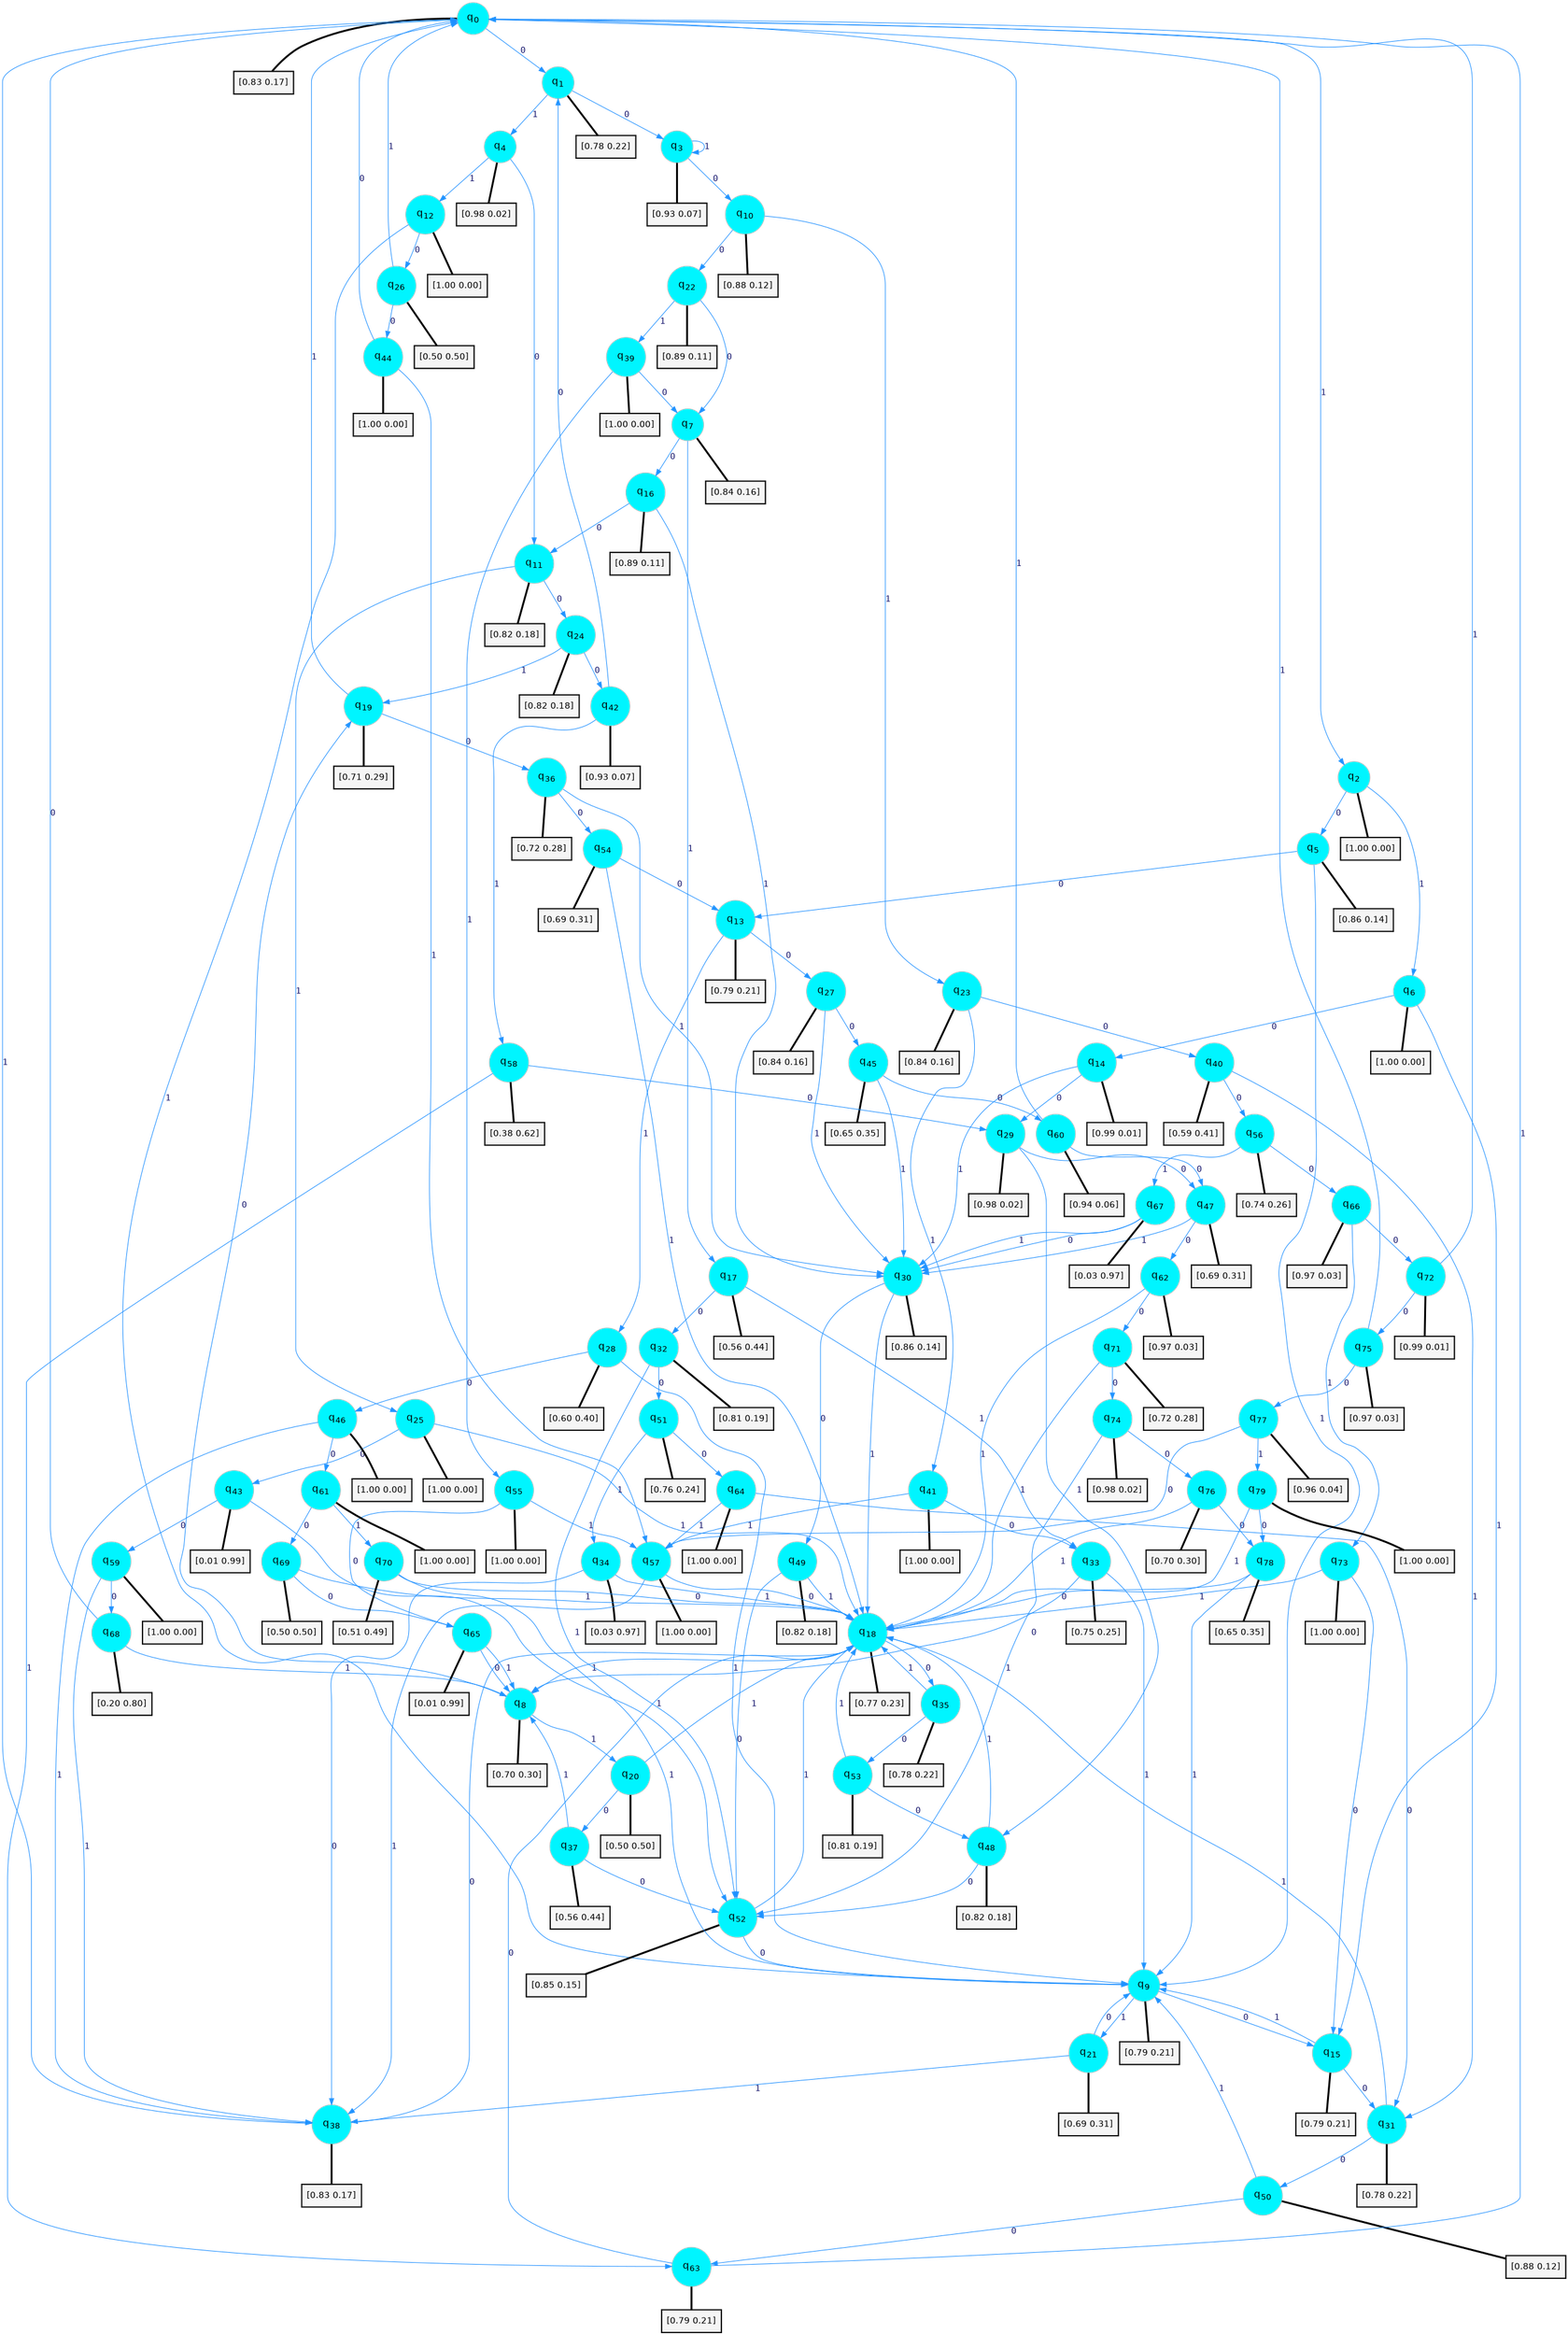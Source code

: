 digraph G {
graph [
bgcolor=transparent, dpi=300, rankdir=TD, size="40,25"];
node [
color=gray, fillcolor=turquoise1, fontcolor=black, fontname=Helvetica, fontsize=16, fontweight=bold, shape=circle, style=filled];
edge [
arrowsize=1, color=dodgerblue1, fontcolor=midnightblue, fontname=courier, fontweight=bold, penwidth=1, style=solid, weight=20];
0[label=<q<SUB>0</SUB>>];
1[label=<q<SUB>1</SUB>>];
2[label=<q<SUB>2</SUB>>];
3[label=<q<SUB>3</SUB>>];
4[label=<q<SUB>4</SUB>>];
5[label=<q<SUB>5</SUB>>];
6[label=<q<SUB>6</SUB>>];
7[label=<q<SUB>7</SUB>>];
8[label=<q<SUB>8</SUB>>];
9[label=<q<SUB>9</SUB>>];
10[label=<q<SUB>10</SUB>>];
11[label=<q<SUB>11</SUB>>];
12[label=<q<SUB>12</SUB>>];
13[label=<q<SUB>13</SUB>>];
14[label=<q<SUB>14</SUB>>];
15[label=<q<SUB>15</SUB>>];
16[label=<q<SUB>16</SUB>>];
17[label=<q<SUB>17</SUB>>];
18[label=<q<SUB>18</SUB>>];
19[label=<q<SUB>19</SUB>>];
20[label=<q<SUB>20</SUB>>];
21[label=<q<SUB>21</SUB>>];
22[label=<q<SUB>22</SUB>>];
23[label=<q<SUB>23</SUB>>];
24[label=<q<SUB>24</SUB>>];
25[label=<q<SUB>25</SUB>>];
26[label=<q<SUB>26</SUB>>];
27[label=<q<SUB>27</SUB>>];
28[label=<q<SUB>28</SUB>>];
29[label=<q<SUB>29</SUB>>];
30[label=<q<SUB>30</SUB>>];
31[label=<q<SUB>31</SUB>>];
32[label=<q<SUB>32</SUB>>];
33[label=<q<SUB>33</SUB>>];
34[label=<q<SUB>34</SUB>>];
35[label=<q<SUB>35</SUB>>];
36[label=<q<SUB>36</SUB>>];
37[label=<q<SUB>37</SUB>>];
38[label=<q<SUB>38</SUB>>];
39[label=<q<SUB>39</SUB>>];
40[label=<q<SUB>40</SUB>>];
41[label=<q<SUB>41</SUB>>];
42[label=<q<SUB>42</SUB>>];
43[label=<q<SUB>43</SUB>>];
44[label=<q<SUB>44</SUB>>];
45[label=<q<SUB>45</SUB>>];
46[label=<q<SUB>46</SUB>>];
47[label=<q<SUB>47</SUB>>];
48[label=<q<SUB>48</SUB>>];
49[label=<q<SUB>49</SUB>>];
50[label=<q<SUB>50</SUB>>];
51[label=<q<SUB>51</SUB>>];
52[label=<q<SUB>52</SUB>>];
53[label=<q<SUB>53</SUB>>];
54[label=<q<SUB>54</SUB>>];
55[label=<q<SUB>55</SUB>>];
56[label=<q<SUB>56</SUB>>];
57[label=<q<SUB>57</SUB>>];
58[label=<q<SUB>58</SUB>>];
59[label=<q<SUB>59</SUB>>];
60[label=<q<SUB>60</SUB>>];
61[label=<q<SUB>61</SUB>>];
62[label=<q<SUB>62</SUB>>];
63[label=<q<SUB>63</SUB>>];
64[label=<q<SUB>64</SUB>>];
65[label=<q<SUB>65</SUB>>];
66[label=<q<SUB>66</SUB>>];
67[label=<q<SUB>67</SUB>>];
68[label=<q<SUB>68</SUB>>];
69[label=<q<SUB>69</SUB>>];
70[label=<q<SUB>70</SUB>>];
71[label=<q<SUB>71</SUB>>];
72[label=<q<SUB>72</SUB>>];
73[label=<q<SUB>73</SUB>>];
74[label=<q<SUB>74</SUB>>];
75[label=<q<SUB>75</SUB>>];
76[label=<q<SUB>76</SUB>>];
77[label=<q<SUB>77</SUB>>];
78[label=<q<SUB>78</SUB>>];
79[label=<q<SUB>79</SUB>>];
80[label="[0.83 0.17]", shape=box,fontcolor=black, fontname=Helvetica, fontsize=14, penwidth=2, fillcolor=whitesmoke,color=black];
81[label="[0.78 0.22]", shape=box,fontcolor=black, fontname=Helvetica, fontsize=14, penwidth=2, fillcolor=whitesmoke,color=black];
82[label="[1.00 0.00]", shape=box,fontcolor=black, fontname=Helvetica, fontsize=14, penwidth=2, fillcolor=whitesmoke,color=black];
83[label="[0.93 0.07]", shape=box,fontcolor=black, fontname=Helvetica, fontsize=14, penwidth=2, fillcolor=whitesmoke,color=black];
84[label="[0.98 0.02]", shape=box,fontcolor=black, fontname=Helvetica, fontsize=14, penwidth=2, fillcolor=whitesmoke,color=black];
85[label="[0.86 0.14]", shape=box,fontcolor=black, fontname=Helvetica, fontsize=14, penwidth=2, fillcolor=whitesmoke,color=black];
86[label="[1.00 0.00]", shape=box,fontcolor=black, fontname=Helvetica, fontsize=14, penwidth=2, fillcolor=whitesmoke,color=black];
87[label="[0.84 0.16]", shape=box,fontcolor=black, fontname=Helvetica, fontsize=14, penwidth=2, fillcolor=whitesmoke,color=black];
88[label="[0.70 0.30]", shape=box,fontcolor=black, fontname=Helvetica, fontsize=14, penwidth=2, fillcolor=whitesmoke,color=black];
89[label="[0.79 0.21]", shape=box,fontcolor=black, fontname=Helvetica, fontsize=14, penwidth=2, fillcolor=whitesmoke,color=black];
90[label="[0.88 0.12]", shape=box,fontcolor=black, fontname=Helvetica, fontsize=14, penwidth=2, fillcolor=whitesmoke,color=black];
91[label="[0.82 0.18]", shape=box,fontcolor=black, fontname=Helvetica, fontsize=14, penwidth=2, fillcolor=whitesmoke,color=black];
92[label="[1.00 0.00]", shape=box,fontcolor=black, fontname=Helvetica, fontsize=14, penwidth=2, fillcolor=whitesmoke,color=black];
93[label="[0.79 0.21]", shape=box,fontcolor=black, fontname=Helvetica, fontsize=14, penwidth=2, fillcolor=whitesmoke,color=black];
94[label="[0.99 0.01]", shape=box,fontcolor=black, fontname=Helvetica, fontsize=14, penwidth=2, fillcolor=whitesmoke,color=black];
95[label="[0.79 0.21]", shape=box,fontcolor=black, fontname=Helvetica, fontsize=14, penwidth=2, fillcolor=whitesmoke,color=black];
96[label="[0.89 0.11]", shape=box,fontcolor=black, fontname=Helvetica, fontsize=14, penwidth=2, fillcolor=whitesmoke,color=black];
97[label="[0.56 0.44]", shape=box,fontcolor=black, fontname=Helvetica, fontsize=14, penwidth=2, fillcolor=whitesmoke,color=black];
98[label="[0.77 0.23]", shape=box,fontcolor=black, fontname=Helvetica, fontsize=14, penwidth=2, fillcolor=whitesmoke,color=black];
99[label="[0.71 0.29]", shape=box,fontcolor=black, fontname=Helvetica, fontsize=14, penwidth=2, fillcolor=whitesmoke,color=black];
100[label="[0.50 0.50]", shape=box,fontcolor=black, fontname=Helvetica, fontsize=14, penwidth=2, fillcolor=whitesmoke,color=black];
101[label="[0.69 0.31]", shape=box,fontcolor=black, fontname=Helvetica, fontsize=14, penwidth=2, fillcolor=whitesmoke,color=black];
102[label="[0.89 0.11]", shape=box,fontcolor=black, fontname=Helvetica, fontsize=14, penwidth=2, fillcolor=whitesmoke,color=black];
103[label="[0.84 0.16]", shape=box,fontcolor=black, fontname=Helvetica, fontsize=14, penwidth=2, fillcolor=whitesmoke,color=black];
104[label="[0.82 0.18]", shape=box,fontcolor=black, fontname=Helvetica, fontsize=14, penwidth=2, fillcolor=whitesmoke,color=black];
105[label="[1.00 0.00]", shape=box,fontcolor=black, fontname=Helvetica, fontsize=14, penwidth=2, fillcolor=whitesmoke,color=black];
106[label="[0.50 0.50]", shape=box,fontcolor=black, fontname=Helvetica, fontsize=14, penwidth=2, fillcolor=whitesmoke,color=black];
107[label="[0.84 0.16]", shape=box,fontcolor=black, fontname=Helvetica, fontsize=14, penwidth=2, fillcolor=whitesmoke,color=black];
108[label="[0.60 0.40]", shape=box,fontcolor=black, fontname=Helvetica, fontsize=14, penwidth=2, fillcolor=whitesmoke,color=black];
109[label="[0.98 0.02]", shape=box,fontcolor=black, fontname=Helvetica, fontsize=14, penwidth=2, fillcolor=whitesmoke,color=black];
110[label="[0.86 0.14]", shape=box,fontcolor=black, fontname=Helvetica, fontsize=14, penwidth=2, fillcolor=whitesmoke,color=black];
111[label="[0.78 0.22]", shape=box,fontcolor=black, fontname=Helvetica, fontsize=14, penwidth=2, fillcolor=whitesmoke,color=black];
112[label="[0.81 0.19]", shape=box,fontcolor=black, fontname=Helvetica, fontsize=14, penwidth=2, fillcolor=whitesmoke,color=black];
113[label="[0.75 0.25]", shape=box,fontcolor=black, fontname=Helvetica, fontsize=14, penwidth=2, fillcolor=whitesmoke,color=black];
114[label="[0.03 0.97]", shape=box,fontcolor=black, fontname=Helvetica, fontsize=14, penwidth=2, fillcolor=whitesmoke,color=black];
115[label="[0.78 0.22]", shape=box,fontcolor=black, fontname=Helvetica, fontsize=14, penwidth=2, fillcolor=whitesmoke,color=black];
116[label="[0.72 0.28]", shape=box,fontcolor=black, fontname=Helvetica, fontsize=14, penwidth=2, fillcolor=whitesmoke,color=black];
117[label="[0.56 0.44]", shape=box,fontcolor=black, fontname=Helvetica, fontsize=14, penwidth=2, fillcolor=whitesmoke,color=black];
118[label="[0.83 0.17]", shape=box,fontcolor=black, fontname=Helvetica, fontsize=14, penwidth=2, fillcolor=whitesmoke,color=black];
119[label="[1.00 0.00]", shape=box,fontcolor=black, fontname=Helvetica, fontsize=14, penwidth=2, fillcolor=whitesmoke,color=black];
120[label="[0.59 0.41]", shape=box,fontcolor=black, fontname=Helvetica, fontsize=14, penwidth=2, fillcolor=whitesmoke,color=black];
121[label="[1.00 0.00]", shape=box,fontcolor=black, fontname=Helvetica, fontsize=14, penwidth=2, fillcolor=whitesmoke,color=black];
122[label="[0.93 0.07]", shape=box,fontcolor=black, fontname=Helvetica, fontsize=14, penwidth=2, fillcolor=whitesmoke,color=black];
123[label="[0.01 0.99]", shape=box,fontcolor=black, fontname=Helvetica, fontsize=14, penwidth=2, fillcolor=whitesmoke,color=black];
124[label="[1.00 0.00]", shape=box,fontcolor=black, fontname=Helvetica, fontsize=14, penwidth=2, fillcolor=whitesmoke,color=black];
125[label="[0.65 0.35]", shape=box,fontcolor=black, fontname=Helvetica, fontsize=14, penwidth=2, fillcolor=whitesmoke,color=black];
126[label="[1.00 0.00]", shape=box,fontcolor=black, fontname=Helvetica, fontsize=14, penwidth=2, fillcolor=whitesmoke,color=black];
127[label="[0.69 0.31]", shape=box,fontcolor=black, fontname=Helvetica, fontsize=14, penwidth=2, fillcolor=whitesmoke,color=black];
128[label="[0.82 0.18]", shape=box,fontcolor=black, fontname=Helvetica, fontsize=14, penwidth=2, fillcolor=whitesmoke,color=black];
129[label="[0.82 0.18]", shape=box,fontcolor=black, fontname=Helvetica, fontsize=14, penwidth=2, fillcolor=whitesmoke,color=black];
130[label="[0.88 0.12]", shape=box,fontcolor=black, fontname=Helvetica, fontsize=14, penwidth=2, fillcolor=whitesmoke,color=black];
131[label="[0.76 0.24]", shape=box,fontcolor=black, fontname=Helvetica, fontsize=14, penwidth=2, fillcolor=whitesmoke,color=black];
132[label="[0.85 0.15]", shape=box,fontcolor=black, fontname=Helvetica, fontsize=14, penwidth=2, fillcolor=whitesmoke,color=black];
133[label="[0.81 0.19]", shape=box,fontcolor=black, fontname=Helvetica, fontsize=14, penwidth=2, fillcolor=whitesmoke,color=black];
134[label="[0.69 0.31]", shape=box,fontcolor=black, fontname=Helvetica, fontsize=14, penwidth=2, fillcolor=whitesmoke,color=black];
135[label="[1.00 0.00]", shape=box,fontcolor=black, fontname=Helvetica, fontsize=14, penwidth=2, fillcolor=whitesmoke,color=black];
136[label="[0.74 0.26]", shape=box,fontcolor=black, fontname=Helvetica, fontsize=14, penwidth=2, fillcolor=whitesmoke,color=black];
137[label="[1.00 0.00]", shape=box,fontcolor=black, fontname=Helvetica, fontsize=14, penwidth=2, fillcolor=whitesmoke,color=black];
138[label="[0.38 0.62]", shape=box,fontcolor=black, fontname=Helvetica, fontsize=14, penwidth=2, fillcolor=whitesmoke,color=black];
139[label="[1.00 0.00]", shape=box,fontcolor=black, fontname=Helvetica, fontsize=14, penwidth=2, fillcolor=whitesmoke,color=black];
140[label="[0.94 0.06]", shape=box,fontcolor=black, fontname=Helvetica, fontsize=14, penwidth=2, fillcolor=whitesmoke,color=black];
141[label="[1.00 0.00]", shape=box,fontcolor=black, fontname=Helvetica, fontsize=14, penwidth=2, fillcolor=whitesmoke,color=black];
142[label="[0.97 0.03]", shape=box,fontcolor=black, fontname=Helvetica, fontsize=14, penwidth=2, fillcolor=whitesmoke,color=black];
143[label="[0.79 0.21]", shape=box,fontcolor=black, fontname=Helvetica, fontsize=14, penwidth=2, fillcolor=whitesmoke,color=black];
144[label="[1.00 0.00]", shape=box,fontcolor=black, fontname=Helvetica, fontsize=14, penwidth=2, fillcolor=whitesmoke,color=black];
145[label="[0.01 0.99]", shape=box,fontcolor=black, fontname=Helvetica, fontsize=14, penwidth=2, fillcolor=whitesmoke,color=black];
146[label="[0.97 0.03]", shape=box,fontcolor=black, fontname=Helvetica, fontsize=14, penwidth=2, fillcolor=whitesmoke,color=black];
147[label="[0.03 0.97]", shape=box,fontcolor=black, fontname=Helvetica, fontsize=14, penwidth=2, fillcolor=whitesmoke,color=black];
148[label="[0.20 0.80]", shape=box,fontcolor=black, fontname=Helvetica, fontsize=14, penwidth=2, fillcolor=whitesmoke,color=black];
149[label="[0.50 0.50]", shape=box,fontcolor=black, fontname=Helvetica, fontsize=14, penwidth=2, fillcolor=whitesmoke,color=black];
150[label="[0.51 0.49]", shape=box,fontcolor=black, fontname=Helvetica, fontsize=14, penwidth=2, fillcolor=whitesmoke,color=black];
151[label="[0.72 0.28]", shape=box,fontcolor=black, fontname=Helvetica, fontsize=14, penwidth=2, fillcolor=whitesmoke,color=black];
152[label="[0.99 0.01]", shape=box,fontcolor=black, fontname=Helvetica, fontsize=14, penwidth=2, fillcolor=whitesmoke,color=black];
153[label="[1.00 0.00]", shape=box,fontcolor=black, fontname=Helvetica, fontsize=14, penwidth=2, fillcolor=whitesmoke,color=black];
154[label="[0.98 0.02]", shape=box,fontcolor=black, fontname=Helvetica, fontsize=14, penwidth=2, fillcolor=whitesmoke,color=black];
155[label="[0.97 0.03]", shape=box,fontcolor=black, fontname=Helvetica, fontsize=14, penwidth=2, fillcolor=whitesmoke,color=black];
156[label="[0.70 0.30]", shape=box,fontcolor=black, fontname=Helvetica, fontsize=14, penwidth=2, fillcolor=whitesmoke,color=black];
157[label="[0.96 0.04]", shape=box,fontcolor=black, fontname=Helvetica, fontsize=14, penwidth=2, fillcolor=whitesmoke,color=black];
158[label="[0.65 0.35]", shape=box,fontcolor=black, fontname=Helvetica, fontsize=14, penwidth=2, fillcolor=whitesmoke,color=black];
159[label="[1.00 0.00]", shape=box,fontcolor=black, fontname=Helvetica, fontsize=14, penwidth=2, fillcolor=whitesmoke,color=black];
0->1 [label=0];
0->2 [label=1];
0->80 [arrowhead=none, penwidth=3,color=black];
1->3 [label=0];
1->4 [label=1];
1->81 [arrowhead=none, penwidth=3,color=black];
2->5 [label=0];
2->6 [label=1];
2->82 [arrowhead=none, penwidth=3,color=black];
3->10 [label=0];
3->3 [label=1];
3->83 [arrowhead=none, penwidth=3,color=black];
4->11 [label=0];
4->12 [label=1];
4->84 [arrowhead=none, penwidth=3,color=black];
5->13 [label=0];
5->9 [label=1];
5->85 [arrowhead=none, penwidth=3,color=black];
6->14 [label=0];
6->15 [label=1];
6->86 [arrowhead=none, penwidth=3,color=black];
7->16 [label=0];
7->17 [label=1];
7->87 [arrowhead=none, penwidth=3,color=black];
8->19 [label=0];
8->20 [label=1];
8->88 [arrowhead=none, penwidth=3,color=black];
9->15 [label=0];
9->21 [label=1];
9->89 [arrowhead=none, penwidth=3,color=black];
10->22 [label=0];
10->23 [label=1];
10->90 [arrowhead=none, penwidth=3,color=black];
11->24 [label=0];
11->25 [label=1];
11->91 [arrowhead=none, penwidth=3,color=black];
12->26 [label=0];
12->9 [label=1];
12->92 [arrowhead=none, penwidth=3,color=black];
13->27 [label=0];
13->28 [label=1];
13->93 [arrowhead=none, penwidth=3,color=black];
14->29 [label=0];
14->30 [label=1];
14->94 [arrowhead=none, penwidth=3,color=black];
15->31 [label=0];
15->9 [label=1];
15->95 [arrowhead=none, penwidth=3,color=black];
16->11 [label=0];
16->30 [label=1];
16->96 [arrowhead=none, penwidth=3,color=black];
17->32 [label=0];
17->33 [label=1];
17->97 [arrowhead=none, penwidth=3,color=black];
18->35 [label=0];
18->8 [label=1];
18->98 [arrowhead=none, penwidth=3,color=black];
19->36 [label=0];
19->0 [label=1];
19->99 [arrowhead=none, penwidth=3,color=black];
20->37 [label=0];
20->18 [label=1];
20->100 [arrowhead=none, penwidth=3,color=black];
21->9 [label=0];
21->38 [label=1];
21->101 [arrowhead=none, penwidth=3,color=black];
22->7 [label=0];
22->39 [label=1];
22->102 [arrowhead=none, penwidth=3,color=black];
23->40 [label=0];
23->41 [label=1];
23->103 [arrowhead=none, penwidth=3,color=black];
24->42 [label=0];
24->19 [label=1];
24->104 [arrowhead=none, penwidth=3,color=black];
25->43 [label=0];
25->18 [label=1];
25->105 [arrowhead=none, penwidth=3,color=black];
26->44 [label=0];
26->0 [label=1];
26->106 [arrowhead=none, penwidth=3,color=black];
27->45 [label=0];
27->30 [label=1];
27->107 [arrowhead=none, penwidth=3,color=black];
28->46 [label=0];
28->9 [label=1];
28->108 [arrowhead=none, penwidth=3,color=black];
29->47 [label=0];
29->48 [label=1];
29->109 [arrowhead=none, penwidth=3,color=black];
30->49 [label=0];
30->18 [label=1];
30->110 [arrowhead=none, penwidth=3,color=black];
31->50 [label=0];
31->18 [label=1];
31->111 [arrowhead=none, penwidth=3,color=black];
32->51 [label=0];
32->52 [label=1];
32->112 [arrowhead=none, penwidth=3,color=black];
33->8 [label=0];
33->9 [label=1];
33->113 [arrowhead=none, penwidth=3,color=black];
34->38 [label=0];
34->18 [label=1];
34->114 [arrowhead=none, penwidth=3,color=black];
35->53 [label=0];
35->18 [label=1];
35->115 [arrowhead=none, penwidth=3,color=black];
36->54 [label=0];
36->30 [label=1];
36->116 [arrowhead=none, penwidth=3,color=black];
37->52 [label=0];
37->8 [label=1];
37->117 [arrowhead=none, penwidth=3,color=black];
38->18 [label=0];
38->0 [label=1];
38->118 [arrowhead=none, penwidth=3,color=black];
39->7 [label=0];
39->55 [label=1];
39->119 [arrowhead=none, penwidth=3,color=black];
40->56 [label=0];
40->31 [label=1];
40->120 [arrowhead=none, penwidth=3,color=black];
41->33 [label=0];
41->57 [label=1];
41->121 [arrowhead=none, penwidth=3,color=black];
42->1 [label=0];
42->58 [label=1];
42->122 [arrowhead=none, penwidth=3,color=black];
43->59 [label=0];
43->52 [label=1];
43->123 [arrowhead=none, penwidth=3,color=black];
44->0 [label=0];
44->57 [label=1];
44->124 [arrowhead=none, penwidth=3,color=black];
45->60 [label=0];
45->30 [label=1];
45->125 [arrowhead=none, penwidth=3,color=black];
46->61 [label=0];
46->38 [label=1];
46->126 [arrowhead=none, penwidth=3,color=black];
47->62 [label=0];
47->30 [label=1];
47->127 [arrowhead=none, penwidth=3,color=black];
48->52 [label=0];
48->18 [label=1];
48->128 [arrowhead=none, penwidth=3,color=black];
49->52 [label=0];
49->18 [label=1];
49->129 [arrowhead=none, penwidth=3,color=black];
50->63 [label=0];
50->9 [label=1];
50->130 [arrowhead=none, penwidth=3,color=black];
51->64 [label=0];
51->34 [label=1];
51->131 [arrowhead=none, penwidth=3,color=black];
52->9 [label=0];
52->18 [label=1];
52->132 [arrowhead=none, penwidth=3,color=black];
53->48 [label=0];
53->18 [label=1];
53->133 [arrowhead=none, penwidth=3,color=black];
54->13 [label=0];
54->18 [label=1];
54->134 [arrowhead=none, penwidth=3,color=black];
55->65 [label=0];
55->57 [label=1];
55->135 [arrowhead=none, penwidth=3,color=black];
56->66 [label=0];
56->67 [label=1];
56->136 [arrowhead=none, penwidth=3,color=black];
57->18 [label=0];
57->38 [label=1];
57->137 [arrowhead=none, penwidth=3,color=black];
58->29 [label=0];
58->63 [label=1];
58->138 [arrowhead=none, penwidth=3,color=black];
59->68 [label=0];
59->38 [label=1];
59->139 [arrowhead=none, penwidth=3,color=black];
60->47 [label=0];
60->0 [label=1];
60->140 [arrowhead=none, penwidth=3,color=black];
61->69 [label=0];
61->70 [label=1];
61->141 [arrowhead=none, penwidth=3,color=black];
62->71 [label=0];
62->18 [label=1];
62->142 [arrowhead=none, penwidth=3,color=black];
63->18 [label=0];
63->0 [label=1];
63->143 [arrowhead=none, penwidth=3,color=black];
64->31 [label=0];
64->57 [label=1];
64->144 [arrowhead=none, penwidth=3,color=black];
65->8 [label=0];
65->8 [label=1];
65->145 [arrowhead=none, penwidth=3,color=black];
66->72 [label=0];
66->73 [label=1];
66->146 [arrowhead=none, penwidth=3,color=black];
67->30 [label=0];
67->30 [label=1];
67->147 [arrowhead=none, penwidth=3,color=black];
68->0 [label=0];
68->8 [label=1];
68->148 [arrowhead=none, penwidth=3,color=black];
69->65 [label=0];
69->18 [label=1];
69->149 [arrowhead=none, penwidth=3,color=black];
70->18 [label=0];
70->9 [label=1];
70->150 [arrowhead=none, penwidth=3,color=black];
71->74 [label=0];
71->18 [label=1];
71->151 [arrowhead=none, penwidth=3,color=black];
72->75 [label=0];
72->0 [label=1];
72->152 [arrowhead=none, penwidth=3,color=black];
73->15 [label=0];
73->18 [label=1];
73->153 [arrowhead=none, penwidth=3,color=black];
74->76 [label=0];
74->52 [label=1];
74->154 [arrowhead=none, penwidth=3,color=black];
75->77 [label=0];
75->0 [label=1];
75->155 [arrowhead=none, penwidth=3,color=black];
76->78 [label=0];
76->18 [label=1];
76->156 [arrowhead=none, penwidth=3,color=black];
77->57 [label=0];
77->79 [label=1];
77->157 [arrowhead=none, penwidth=3,color=black];
78->18 [label=0];
78->9 [label=1];
78->158 [arrowhead=none, penwidth=3,color=black];
79->78 [label=0];
79->18 [label=1];
79->159 [arrowhead=none, penwidth=3,color=black];
}
